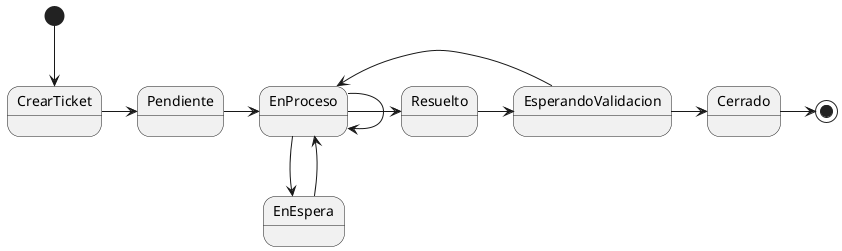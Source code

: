 @startuml
[*] -->  CrearTicket
CrearTicket -r-> Pendiente 
Pendiente -r-> EnProceso
EnProceso -r-> Resuelto
EnProceso -r-> EnProceso

EnProceso --> EnEspera
EnEspera --> EnProceso

Resuelto -r-> EsperandoValidacion
EsperandoValidacion -r-> Cerrado
EsperandoValidacion -r-> EnProceso


Cerrado -r-> [*]



@enduml